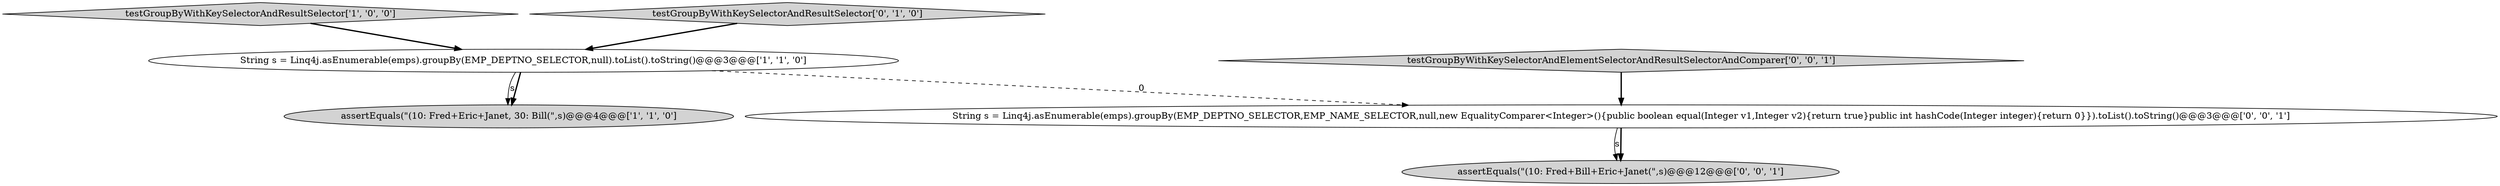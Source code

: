 digraph {
0 [style = filled, label = "testGroupByWithKeySelectorAndResultSelector['1', '0', '0']", fillcolor = lightgray, shape = diamond image = "AAA0AAABBB1BBB"];
4 [style = filled, label = "String s = Linq4j.asEnumerable(emps).groupBy(EMP_DEPTNO_SELECTOR,EMP_NAME_SELECTOR,null,new EqualityComparer<Integer>(){public boolean equal(Integer v1,Integer v2){return true}public int hashCode(Integer integer){return 0}}).toList().toString()@@@3@@@['0', '0', '1']", fillcolor = white, shape = ellipse image = "AAA0AAABBB3BBB"];
6 [style = filled, label = "testGroupByWithKeySelectorAndElementSelectorAndResultSelectorAndComparer['0', '0', '1']", fillcolor = lightgray, shape = diamond image = "AAA0AAABBB3BBB"];
1 [style = filled, label = "assertEquals(\"(10: Fred+Eric+Janet, 30: Bill(\",s)@@@4@@@['1', '1', '0']", fillcolor = lightgray, shape = ellipse image = "AAA0AAABBB1BBB"];
5 [style = filled, label = "assertEquals(\"(10: Fred+Bill+Eric+Janet(\",s)@@@12@@@['0', '0', '1']", fillcolor = lightgray, shape = ellipse image = "AAA0AAABBB3BBB"];
3 [style = filled, label = "testGroupByWithKeySelectorAndResultSelector['0', '1', '0']", fillcolor = lightgray, shape = diamond image = "AAA0AAABBB2BBB"];
2 [style = filled, label = "String s = Linq4j.asEnumerable(emps).groupBy(EMP_DEPTNO_SELECTOR,null).toList().toString()@@@3@@@['1', '1', '0']", fillcolor = white, shape = ellipse image = "AAA0AAABBB1BBB"];
6->4 [style = bold, label=""];
2->4 [style = dashed, label="0"];
4->5 [style = solid, label="s"];
3->2 [style = bold, label=""];
4->5 [style = bold, label=""];
2->1 [style = solid, label="s"];
2->1 [style = bold, label=""];
0->2 [style = bold, label=""];
}
